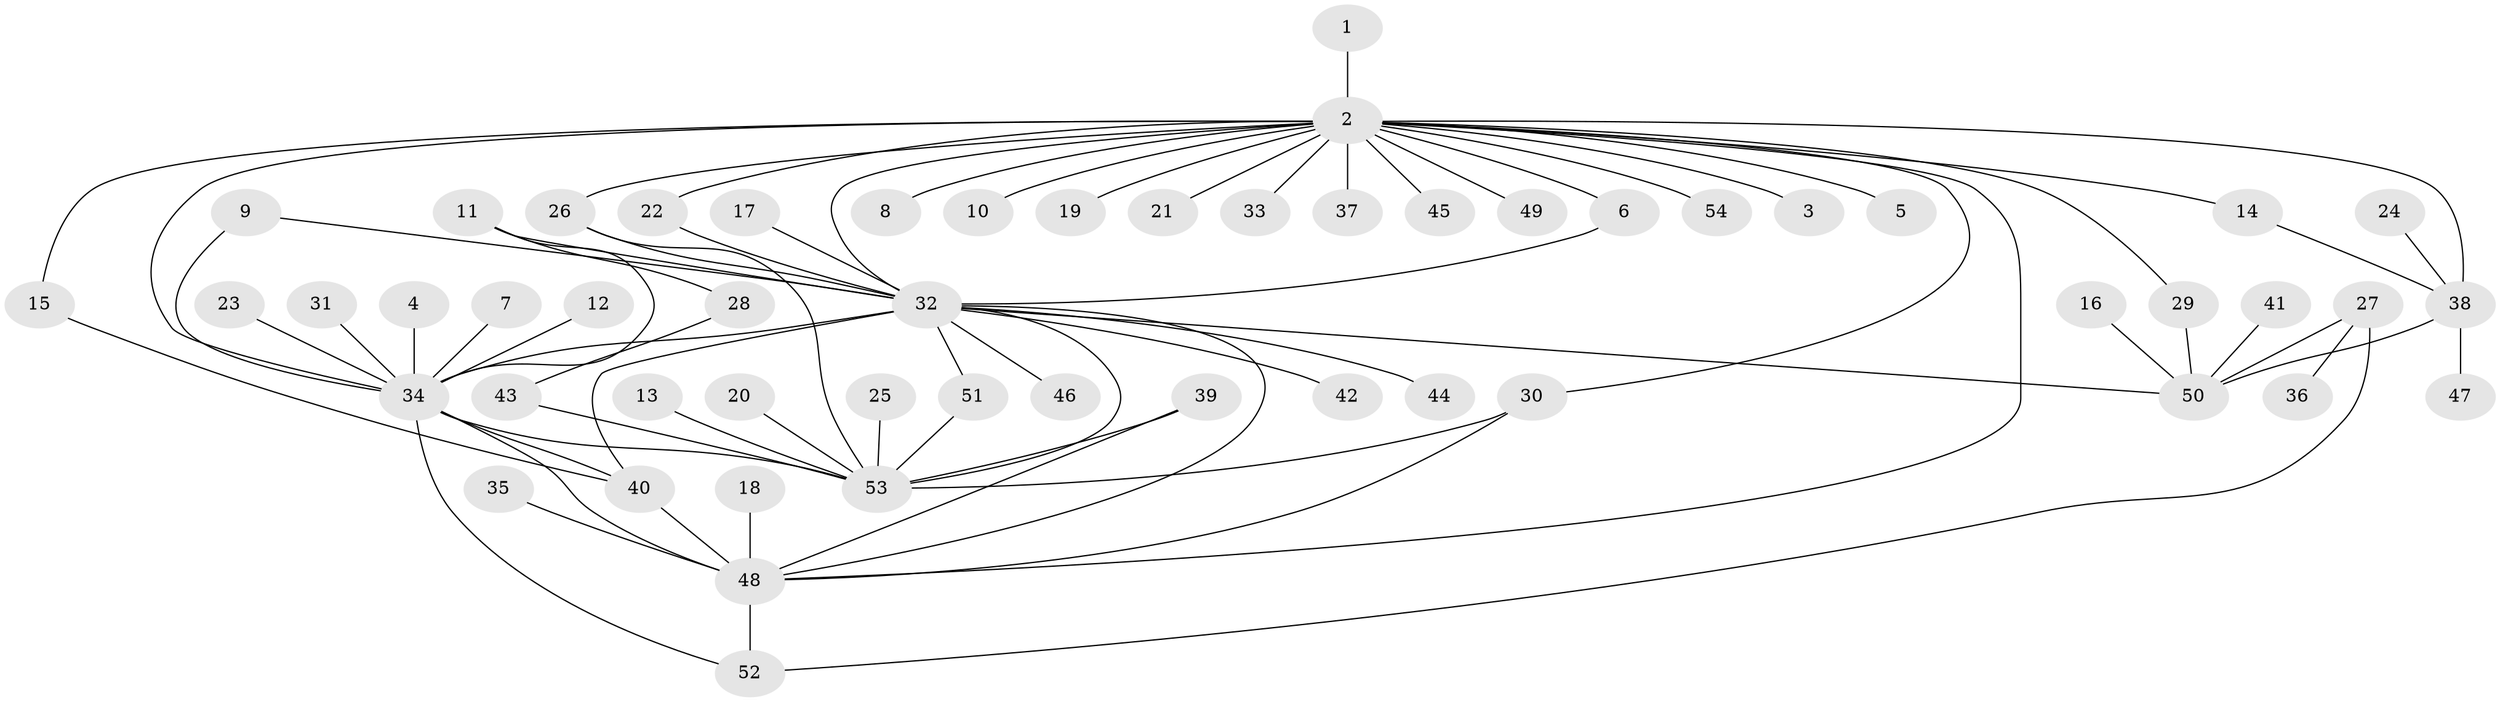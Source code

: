 // original degree distribution, {17: 0.009259259259259259, 1: 0.5370370370370371, 15: 0.018518518518518517, 4: 0.046296296296296294, 11: 0.018518518518518517, 2: 0.2037037037037037, 3: 0.08333333333333333, 8: 0.009259259259259259, 5: 0.037037037037037035, 12: 0.009259259259259259, 7: 0.018518518518518517, 6: 0.009259259259259259}
// Generated by graph-tools (version 1.1) at 2025/49/03/09/25 03:49:57]
// undirected, 54 vertices, 76 edges
graph export_dot {
graph [start="1"]
  node [color=gray90,style=filled];
  1;
  2;
  3;
  4;
  5;
  6;
  7;
  8;
  9;
  10;
  11;
  12;
  13;
  14;
  15;
  16;
  17;
  18;
  19;
  20;
  21;
  22;
  23;
  24;
  25;
  26;
  27;
  28;
  29;
  30;
  31;
  32;
  33;
  34;
  35;
  36;
  37;
  38;
  39;
  40;
  41;
  42;
  43;
  44;
  45;
  46;
  47;
  48;
  49;
  50;
  51;
  52;
  53;
  54;
  1 -- 2 [weight=1.0];
  2 -- 3 [weight=1.0];
  2 -- 5 [weight=1.0];
  2 -- 6 [weight=1.0];
  2 -- 8 [weight=1.0];
  2 -- 10 [weight=1.0];
  2 -- 14 [weight=1.0];
  2 -- 15 [weight=1.0];
  2 -- 19 [weight=1.0];
  2 -- 21 [weight=1.0];
  2 -- 22 [weight=1.0];
  2 -- 26 [weight=1.0];
  2 -- 29 [weight=1.0];
  2 -- 30 [weight=1.0];
  2 -- 32 [weight=1.0];
  2 -- 33 [weight=1.0];
  2 -- 34 [weight=2.0];
  2 -- 37 [weight=1.0];
  2 -- 38 [weight=1.0];
  2 -- 45 [weight=1.0];
  2 -- 48 [weight=1.0];
  2 -- 49 [weight=1.0];
  2 -- 54 [weight=1.0];
  4 -- 34 [weight=1.0];
  6 -- 32 [weight=1.0];
  7 -- 34 [weight=1.0];
  9 -- 32 [weight=1.0];
  9 -- 34 [weight=1.0];
  11 -- 28 [weight=1.0];
  11 -- 32 [weight=1.0];
  11 -- 34 [weight=1.0];
  12 -- 34 [weight=1.0];
  13 -- 53 [weight=1.0];
  14 -- 38 [weight=1.0];
  15 -- 40 [weight=1.0];
  16 -- 50 [weight=1.0];
  17 -- 32 [weight=1.0];
  18 -- 48 [weight=1.0];
  20 -- 53 [weight=1.0];
  22 -- 32 [weight=1.0];
  23 -- 34 [weight=1.0];
  24 -- 38 [weight=1.0];
  25 -- 53 [weight=1.0];
  26 -- 32 [weight=1.0];
  26 -- 53 [weight=1.0];
  27 -- 36 [weight=1.0];
  27 -- 50 [weight=1.0];
  27 -- 52 [weight=1.0];
  28 -- 43 [weight=1.0];
  29 -- 50 [weight=1.0];
  30 -- 48 [weight=1.0];
  30 -- 53 [weight=1.0];
  31 -- 34 [weight=1.0];
  32 -- 34 [weight=1.0];
  32 -- 40 [weight=1.0];
  32 -- 42 [weight=1.0];
  32 -- 44 [weight=1.0];
  32 -- 46 [weight=1.0];
  32 -- 48 [weight=1.0];
  32 -- 50 [weight=1.0];
  32 -- 51 [weight=1.0];
  32 -- 53 [weight=1.0];
  34 -- 40 [weight=1.0];
  34 -- 48 [weight=1.0];
  34 -- 52 [weight=1.0];
  34 -- 53 [weight=1.0];
  35 -- 48 [weight=2.0];
  38 -- 47 [weight=1.0];
  38 -- 50 [weight=1.0];
  39 -- 48 [weight=1.0];
  39 -- 53 [weight=1.0];
  40 -- 48 [weight=1.0];
  41 -- 50 [weight=1.0];
  43 -- 53 [weight=1.0];
  48 -- 52 [weight=1.0];
  51 -- 53 [weight=1.0];
}

